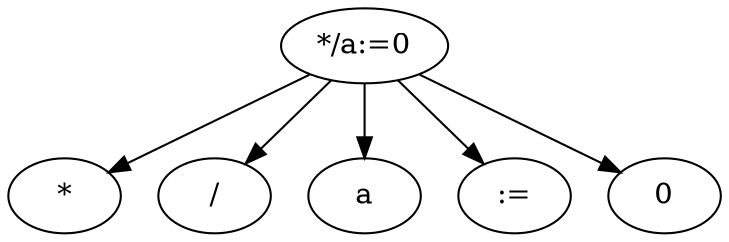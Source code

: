 digraph G {
n0 [label="*/a:=0"];
n1 [label="*"];
n0 -> n1;
n2 [label="/"];
n0 -> n2;
n3 [label="a"];
n0 -> n3;
n4 [label=":="];
n0 -> n4;
n5 [label="0"];
n0 -> n5;
}
